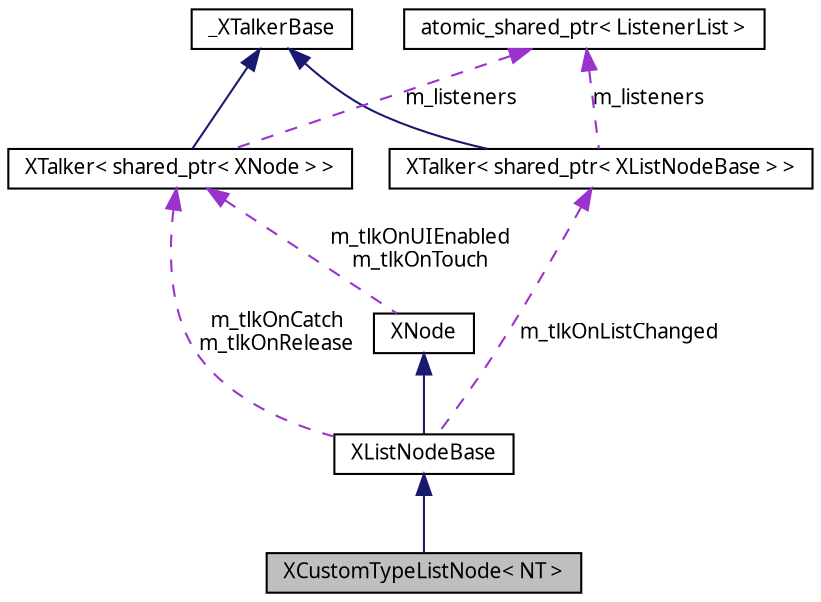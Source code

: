 digraph G
{
  edge [fontname="FreeSans.ttf",fontsize=10,labelfontname="FreeSans.ttf",labelfontsize=10];
  node [fontname="FreeSans.ttf",fontsize=10,shape=record];
  Node1 [label="XCustomTypeListNode\< NT \>",height=0.2,width=0.4,color="black", fillcolor="grey75", style="filled" fontcolor="black"];
  Node2 -> Node1 [dir=back,color="midnightblue",fontsize=10,style="solid",fontname="FreeSans.ttf"];
  Node2 [label="XListNodeBase",height=0.2,width=0.4,color="black", fillcolor="white", style="filled",URL="$class_x_list_node_base.html"];
  Node3 -> Node2 [dir=back,color="midnightblue",fontsize=10,style="solid",fontname="FreeSans.ttf"];
  Node3 [label="XNode",height=0.2,width=0.4,color="black", fillcolor="white", style="filled",URL="$class_x_node.html"];
  Node4 -> Node3 [dir=back,color="darkorchid3",fontsize=10,style="dashed",label="m_tlkOnUIEnabled\nm_tlkOnTouch",fontname="FreeSans.ttf"];
  Node4 [label="XTalker\< shared_ptr\< XNode \> \>",height=0.2,width=0.4,color="black", fillcolor="white", style="filled",URL="$class_x_talker.html"];
  Node5 -> Node4 [dir=back,color="midnightblue",fontsize=10,style="solid",fontname="FreeSans.ttf"];
  Node5 [label="_XTalkerBase",height=0.2,width=0.4,color="black", fillcolor="white", style="filled",URL="$class___x_talker_base.html"];
  Node6 -> Node4 [dir=back,color="darkorchid3",fontsize=10,style="dashed",label="m_listeners",fontname="FreeSans.ttf"];
  Node6 [label="atomic_shared_ptr\< ListenerList \>",height=0.2,width=0.4,color="black", fillcolor="white", style="filled",URL="$classatomic__shared__ptr.html"];
  Node7 -> Node2 [dir=back,color="darkorchid3",fontsize=10,style="dashed",label="m_tlkOnListChanged",fontname="FreeSans.ttf"];
  Node7 [label="XTalker\< shared_ptr\< XListNodeBase \> \>",height=0.2,width=0.4,color="black", fillcolor="white", style="filled",URL="$class_x_talker.html"];
  Node5 -> Node7 [dir=back,color="midnightblue",fontsize=10,style="solid",fontname="FreeSans.ttf"];
  Node6 -> Node7 [dir=back,color="darkorchid3",fontsize=10,style="dashed",label="m_listeners",fontname="FreeSans.ttf"];
  Node4 -> Node2 [dir=back,color="darkorchid3",fontsize=10,style="dashed",label="m_tlkOnCatch\nm_tlkOnRelease",fontname="FreeSans.ttf"];
}
